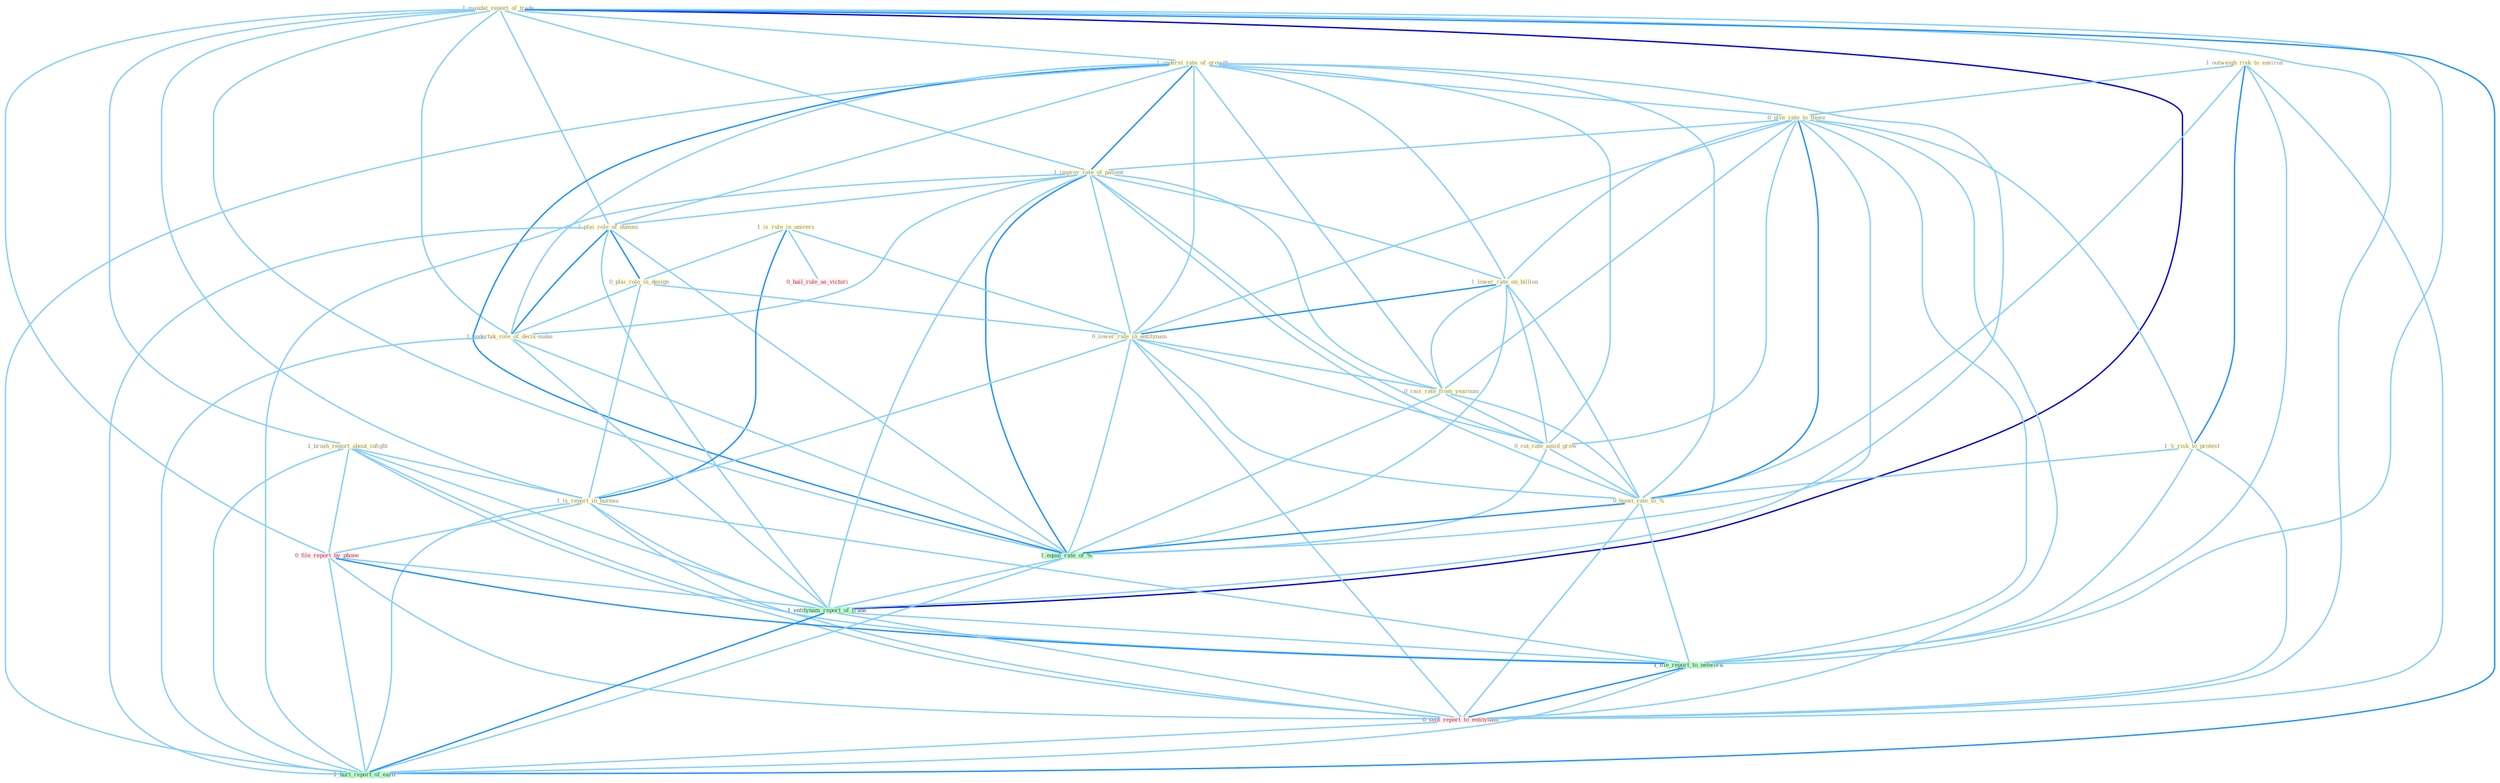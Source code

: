 Graph G{ 
    node
    [shape=polygon,style=filled,width=.5,height=.06,color="#BDFCC9",fixedsize=true,fontsize=4,
    fontcolor="#2f4f4f"];
    {node
    [color="#ffffe0", fontcolor="#8b7d6b"] "1_mandat_report_of_trade " "1_underst_rate_of_growth " "1_outweigh_risk_to_environ " "0_give_rate_to_those " "1_improv_rate_of_patient " "1_plai_role_of_dummi " "1_is_rule_in_univers " "0_plai_role_in_design " "1_'s_risk_to_protest " "1_lower_rate_on_billion " "1_undertak_role_of_decis-make " "1_brush_report_about_infight " "0_lower_rate_in_entitynam " "0_rais_rate_from_yearnum " "0_cut_rate_amid_grow " "1_is_report_in_bureau " "0_boost_rate_to_% "}
{node [color="#fff0f5", fontcolor="#b22222"] "0_file_report_by_phone " "0_hail_rule_as_victori " "0_sent_report_to_entitynam "}
edge [color="#B0E2FF"];

	"1_mandat_report_of_trade " -- "1_underst_rate_of_growth " [w="1", color="#87cefa" ];
	"1_mandat_report_of_trade " -- "1_improv_rate_of_patient " [w="1", color="#87cefa" ];
	"1_mandat_report_of_trade " -- "1_plai_role_of_dummi " [w="1", color="#87cefa" ];
	"1_mandat_report_of_trade " -- "1_undertak_role_of_decis-make " [w="1", color="#87cefa" ];
	"1_mandat_report_of_trade " -- "1_brush_report_about_infight " [w="1", color="#87cefa" ];
	"1_mandat_report_of_trade " -- "1_is_report_in_bureau " [w="1", color="#87cefa" ];
	"1_mandat_report_of_trade " -- "0_file_report_by_phone " [w="1", color="#87cefa" ];
	"1_mandat_report_of_trade " -- "1_equal_rate_of_% " [w="1", color="#87cefa" ];
	"1_mandat_report_of_trade " -- "1_entitynam_report_of_trade " [w="3", color="#0000cd" , len=0.6];
	"1_mandat_report_of_trade " -- "1_file_report_to_network " [w="1", color="#87cefa" ];
	"1_mandat_report_of_trade " -- "0_sent_report_to_entitynam " [w="1", color="#87cefa" ];
	"1_mandat_report_of_trade " -- "1_hurt_report_of_earn " [w="2", color="#1e90ff" , len=0.8];
	"1_underst_rate_of_growth " -- "0_give_rate_to_those " [w="1", color="#87cefa" ];
	"1_underst_rate_of_growth " -- "1_improv_rate_of_patient " [w="2", color="#1e90ff" , len=0.8];
	"1_underst_rate_of_growth " -- "1_plai_role_of_dummi " [w="1", color="#87cefa" ];
	"1_underst_rate_of_growth " -- "1_lower_rate_on_billion " [w="1", color="#87cefa" ];
	"1_underst_rate_of_growth " -- "1_undertak_role_of_decis-make " [w="1", color="#87cefa" ];
	"1_underst_rate_of_growth " -- "0_lower_rate_in_entitynam " [w="1", color="#87cefa" ];
	"1_underst_rate_of_growth " -- "0_rais_rate_from_yearnum " [w="1", color="#87cefa" ];
	"1_underst_rate_of_growth " -- "0_cut_rate_amid_grow " [w="1", color="#87cefa" ];
	"1_underst_rate_of_growth " -- "0_boost_rate_to_% " [w="1", color="#87cefa" ];
	"1_underst_rate_of_growth " -- "1_equal_rate_of_% " [w="2", color="#1e90ff" , len=0.8];
	"1_underst_rate_of_growth " -- "1_entitynam_report_of_trade " [w="1", color="#87cefa" ];
	"1_underst_rate_of_growth " -- "1_hurt_report_of_earn " [w="1", color="#87cefa" ];
	"1_outweigh_risk_to_environ " -- "0_give_rate_to_those " [w="1", color="#87cefa" ];
	"1_outweigh_risk_to_environ " -- "1_'s_risk_to_protest " [w="2", color="#1e90ff" , len=0.8];
	"1_outweigh_risk_to_environ " -- "0_boost_rate_to_% " [w="1", color="#87cefa" ];
	"1_outweigh_risk_to_environ " -- "1_file_report_to_network " [w="1", color="#87cefa" ];
	"1_outweigh_risk_to_environ " -- "0_sent_report_to_entitynam " [w="1", color="#87cefa" ];
	"0_give_rate_to_those " -- "1_improv_rate_of_patient " [w="1", color="#87cefa" ];
	"0_give_rate_to_those " -- "1_'s_risk_to_protest " [w="1", color="#87cefa" ];
	"0_give_rate_to_those " -- "1_lower_rate_on_billion " [w="1", color="#87cefa" ];
	"0_give_rate_to_those " -- "0_lower_rate_in_entitynam " [w="1", color="#87cefa" ];
	"0_give_rate_to_those " -- "0_rais_rate_from_yearnum " [w="1", color="#87cefa" ];
	"0_give_rate_to_those " -- "0_cut_rate_amid_grow " [w="1", color="#87cefa" ];
	"0_give_rate_to_those " -- "0_boost_rate_to_% " [w="2", color="#1e90ff" , len=0.8];
	"0_give_rate_to_those " -- "1_equal_rate_of_% " [w="1", color="#87cefa" ];
	"0_give_rate_to_those " -- "1_file_report_to_network " [w="1", color="#87cefa" ];
	"0_give_rate_to_those " -- "0_sent_report_to_entitynam " [w="1", color="#87cefa" ];
	"1_improv_rate_of_patient " -- "1_plai_role_of_dummi " [w="1", color="#87cefa" ];
	"1_improv_rate_of_patient " -- "1_lower_rate_on_billion " [w="1", color="#87cefa" ];
	"1_improv_rate_of_patient " -- "1_undertak_role_of_decis-make " [w="1", color="#87cefa" ];
	"1_improv_rate_of_patient " -- "0_lower_rate_in_entitynam " [w="1", color="#87cefa" ];
	"1_improv_rate_of_patient " -- "0_rais_rate_from_yearnum " [w="1", color="#87cefa" ];
	"1_improv_rate_of_patient " -- "0_cut_rate_amid_grow " [w="1", color="#87cefa" ];
	"1_improv_rate_of_patient " -- "0_boost_rate_to_% " [w="1", color="#87cefa" ];
	"1_improv_rate_of_patient " -- "1_equal_rate_of_% " [w="2", color="#1e90ff" , len=0.8];
	"1_improv_rate_of_patient " -- "1_entitynam_report_of_trade " [w="1", color="#87cefa" ];
	"1_improv_rate_of_patient " -- "1_hurt_report_of_earn " [w="1", color="#87cefa" ];
	"1_plai_role_of_dummi " -- "0_plai_role_in_design " [w="2", color="#1e90ff" , len=0.8];
	"1_plai_role_of_dummi " -- "1_undertak_role_of_decis-make " [w="2", color="#1e90ff" , len=0.8];
	"1_plai_role_of_dummi " -- "1_equal_rate_of_% " [w="1", color="#87cefa" ];
	"1_plai_role_of_dummi " -- "1_entitynam_report_of_trade " [w="1", color="#87cefa" ];
	"1_plai_role_of_dummi " -- "1_hurt_report_of_earn " [w="1", color="#87cefa" ];
	"1_is_rule_in_univers " -- "0_plai_role_in_design " [w="1", color="#87cefa" ];
	"1_is_rule_in_univers " -- "0_lower_rate_in_entitynam " [w="1", color="#87cefa" ];
	"1_is_rule_in_univers " -- "1_is_report_in_bureau " [w="2", color="#1e90ff" , len=0.8];
	"1_is_rule_in_univers " -- "0_hail_rule_as_victori " [w="1", color="#87cefa" ];
	"0_plai_role_in_design " -- "1_undertak_role_of_decis-make " [w="1", color="#87cefa" ];
	"0_plai_role_in_design " -- "0_lower_rate_in_entitynam " [w="1", color="#87cefa" ];
	"0_plai_role_in_design " -- "1_is_report_in_bureau " [w="1", color="#87cefa" ];
	"1_'s_risk_to_protest " -- "0_boost_rate_to_% " [w="1", color="#87cefa" ];
	"1_'s_risk_to_protest " -- "1_file_report_to_network " [w="1", color="#87cefa" ];
	"1_'s_risk_to_protest " -- "0_sent_report_to_entitynam " [w="1", color="#87cefa" ];
	"1_lower_rate_on_billion " -- "0_lower_rate_in_entitynam " [w="2", color="#1e90ff" , len=0.8];
	"1_lower_rate_on_billion " -- "0_rais_rate_from_yearnum " [w="1", color="#87cefa" ];
	"1_lower_rate_on_billion " -- "0_cut_rate_amid_grow " [w="1", color="#87cefa" ];
	"1_lower_rate_on_billion " -- "0_boost_rate_to_% " [w="1", color="#87cefa" ];
	"1_lower_rate_on_billion " -- "1_equal_rate_of_% " [w="1", color="#87cefa" ];
	"1_undertak_role_of_decis-make " -- "1_equal_rate_of_% " [w="1", color="#87cefa" ];
	"1_undertak_role_of_decis-make " -- "1_entitynam_report_of_trade " [w="1", color="#87cefa" ];
	"1_undertak_role_of_decis-make " -- "1_hurt_report_of_earn " [w="1", color="#87cefa" ];
	"1_brush_report_about_infight " -- "1_is_report_in_bureau " [w="1", color="#87cefa" ];
	"1_brush_report_about_infight " -- "0_file_report_by_phone " [w="1", color="#87cefa" ];
	"1_brush_report_about_infight " -- "1_entitynam_report_of_trade " [w="1", color="#87cefa" ];
	"1_brush_report_about_infight " -- "1_file_report_to_network " [w="1", color="#87cefa" ];
	"1_brush_report_about_infight " -- "0_sent_report_to_entitynam " [w="1", color="#87cefa" ];
	"1_brush_report_about_infight " -- "1_hurt_report_of_earn " [w="1", color="#87cefa" ];
	"0_lower_rate_in_entitynam " -- "0_rais_rate_from_yearnum " [w="1", color="#87cefa" ];
	"0_lower_rate_in_entitynam " -- "0_cut_rate_amid_grow " [w="1", color="#87cefa" ];
	"0_lower_rate_in_entitynam " -- "1_is_report_in_bureau " [w="1", color="#87cefa" ];
	"0_lower_rate_in_entitynam " -- "0_boost_rate_to_% " [w="1", color="#87cefa" ];
	"0_lower_rate_in_entitynam " -- "1_equal_rate_of_% " [w="1", color="#87cefa" ];
	"0_lower_rate_in_entitynam " -- "0_sent_report_to_entitynam " [w="1", color="#87cefa" ];
	"0_rais_rate_from_yearnum " -- "0_cut_rate_amid_grow " [w="1", color="#87cefa" ];
	"0_rais_rate_from_yearnum " -- "0_boost_rate_to_% " [w="1", color="#87cefa" ];
	"0_rais_rate_from_yearnum " -- "1_equal_rate_of_% " [w="1", color="#87cefa" ];
	"0_cut_rate_amid_grow " -- "0_boost_rate_to_% " [w="1", color="#87cefa" ];
	"0_cut_rate_amid_grow " -- "1_equal_rate_of_% " [w="1", color="#87cefa" ];
	"1_is_report_in_bureau " -- "0_file_report_by_phone " [w="1", color="#87cefa" ];
	"1_is_report_in_bureau " -- "1_entitynam_report_of_trade " [w="1", color="#87cefa" ];
	"1_is_report_in_bureau " -- "1_file_report_to_network " [w="1", color="#87cefa" ];
	"1_is_report_in_bureau " -- "0_sent_report_to_entitynam " [w="1", color="#87cefa" ];
	"1_is_report_in_bureau " -- "1_hurt_report_of_earn " [w="1", color="#87cefa" ];
	"0_boost_rate_to_% " -- "1_equal_rate_of_% " [w="2", color="#1e90ff" , len=0.8];
	"0_boost_rate_to_% " -- "1_file_report_to_network " [w="1", color="#87cefa" ];
	"0_boost_rate_to_% " -- "0_sent_report_to_entitynam " [w="1", color="#87cefa" ];
	"0_file_report_by_phone " -- "1_entitynam_report_of_trade " [w="1", color="#87cefa" ];
	"0_file_report_by_phone " -- "1_file_report_to_network " [w="2", color="#1e90ff" , len=0.8];
	"0_file_report_by_phone " -- "0_sent_report_to_entitynam " [w="1", color="#87cefa" ];
	"0_file_report_by_phone " -- "1_hurt_report_of_earn " [w="1", color="#87cefa" ];
	"1_equal_rate_of_% " -- "1_entitynam_report_of_trade " [w="1", color="#87cefa" ];
	"1_equal_rate_of_% " -- "1_hurt_report_of_earn " [w="1", color="#87cefa" ];
	"1_entitynam_report_of_trade " -- "1_file_report_to_network " [w="1", color="#87cefa" ];
	"1_entitynam_report_of_trade " -- "0_sent_report_to_entitynam " [w="1", color="#87cefa" ];
	"1_entitynam_report_of_trade " -- "1_hurt_report_of_earn " [w="2", color="#1e90ff" , len=0.8];
	"1_file_report_to_network " -- "0_sent_report_to_entitynam " [w="2", color="#1e90ff" , len=0.8];
	"1_file_report_to_network " -- "1_hurt_report_of_earn " [w="1", color="#87cefa" ];
	"0_sent_report_to_entitynam " -- "1_hurt_report_of_earn " [w="1", color="#87cefa" ];
}